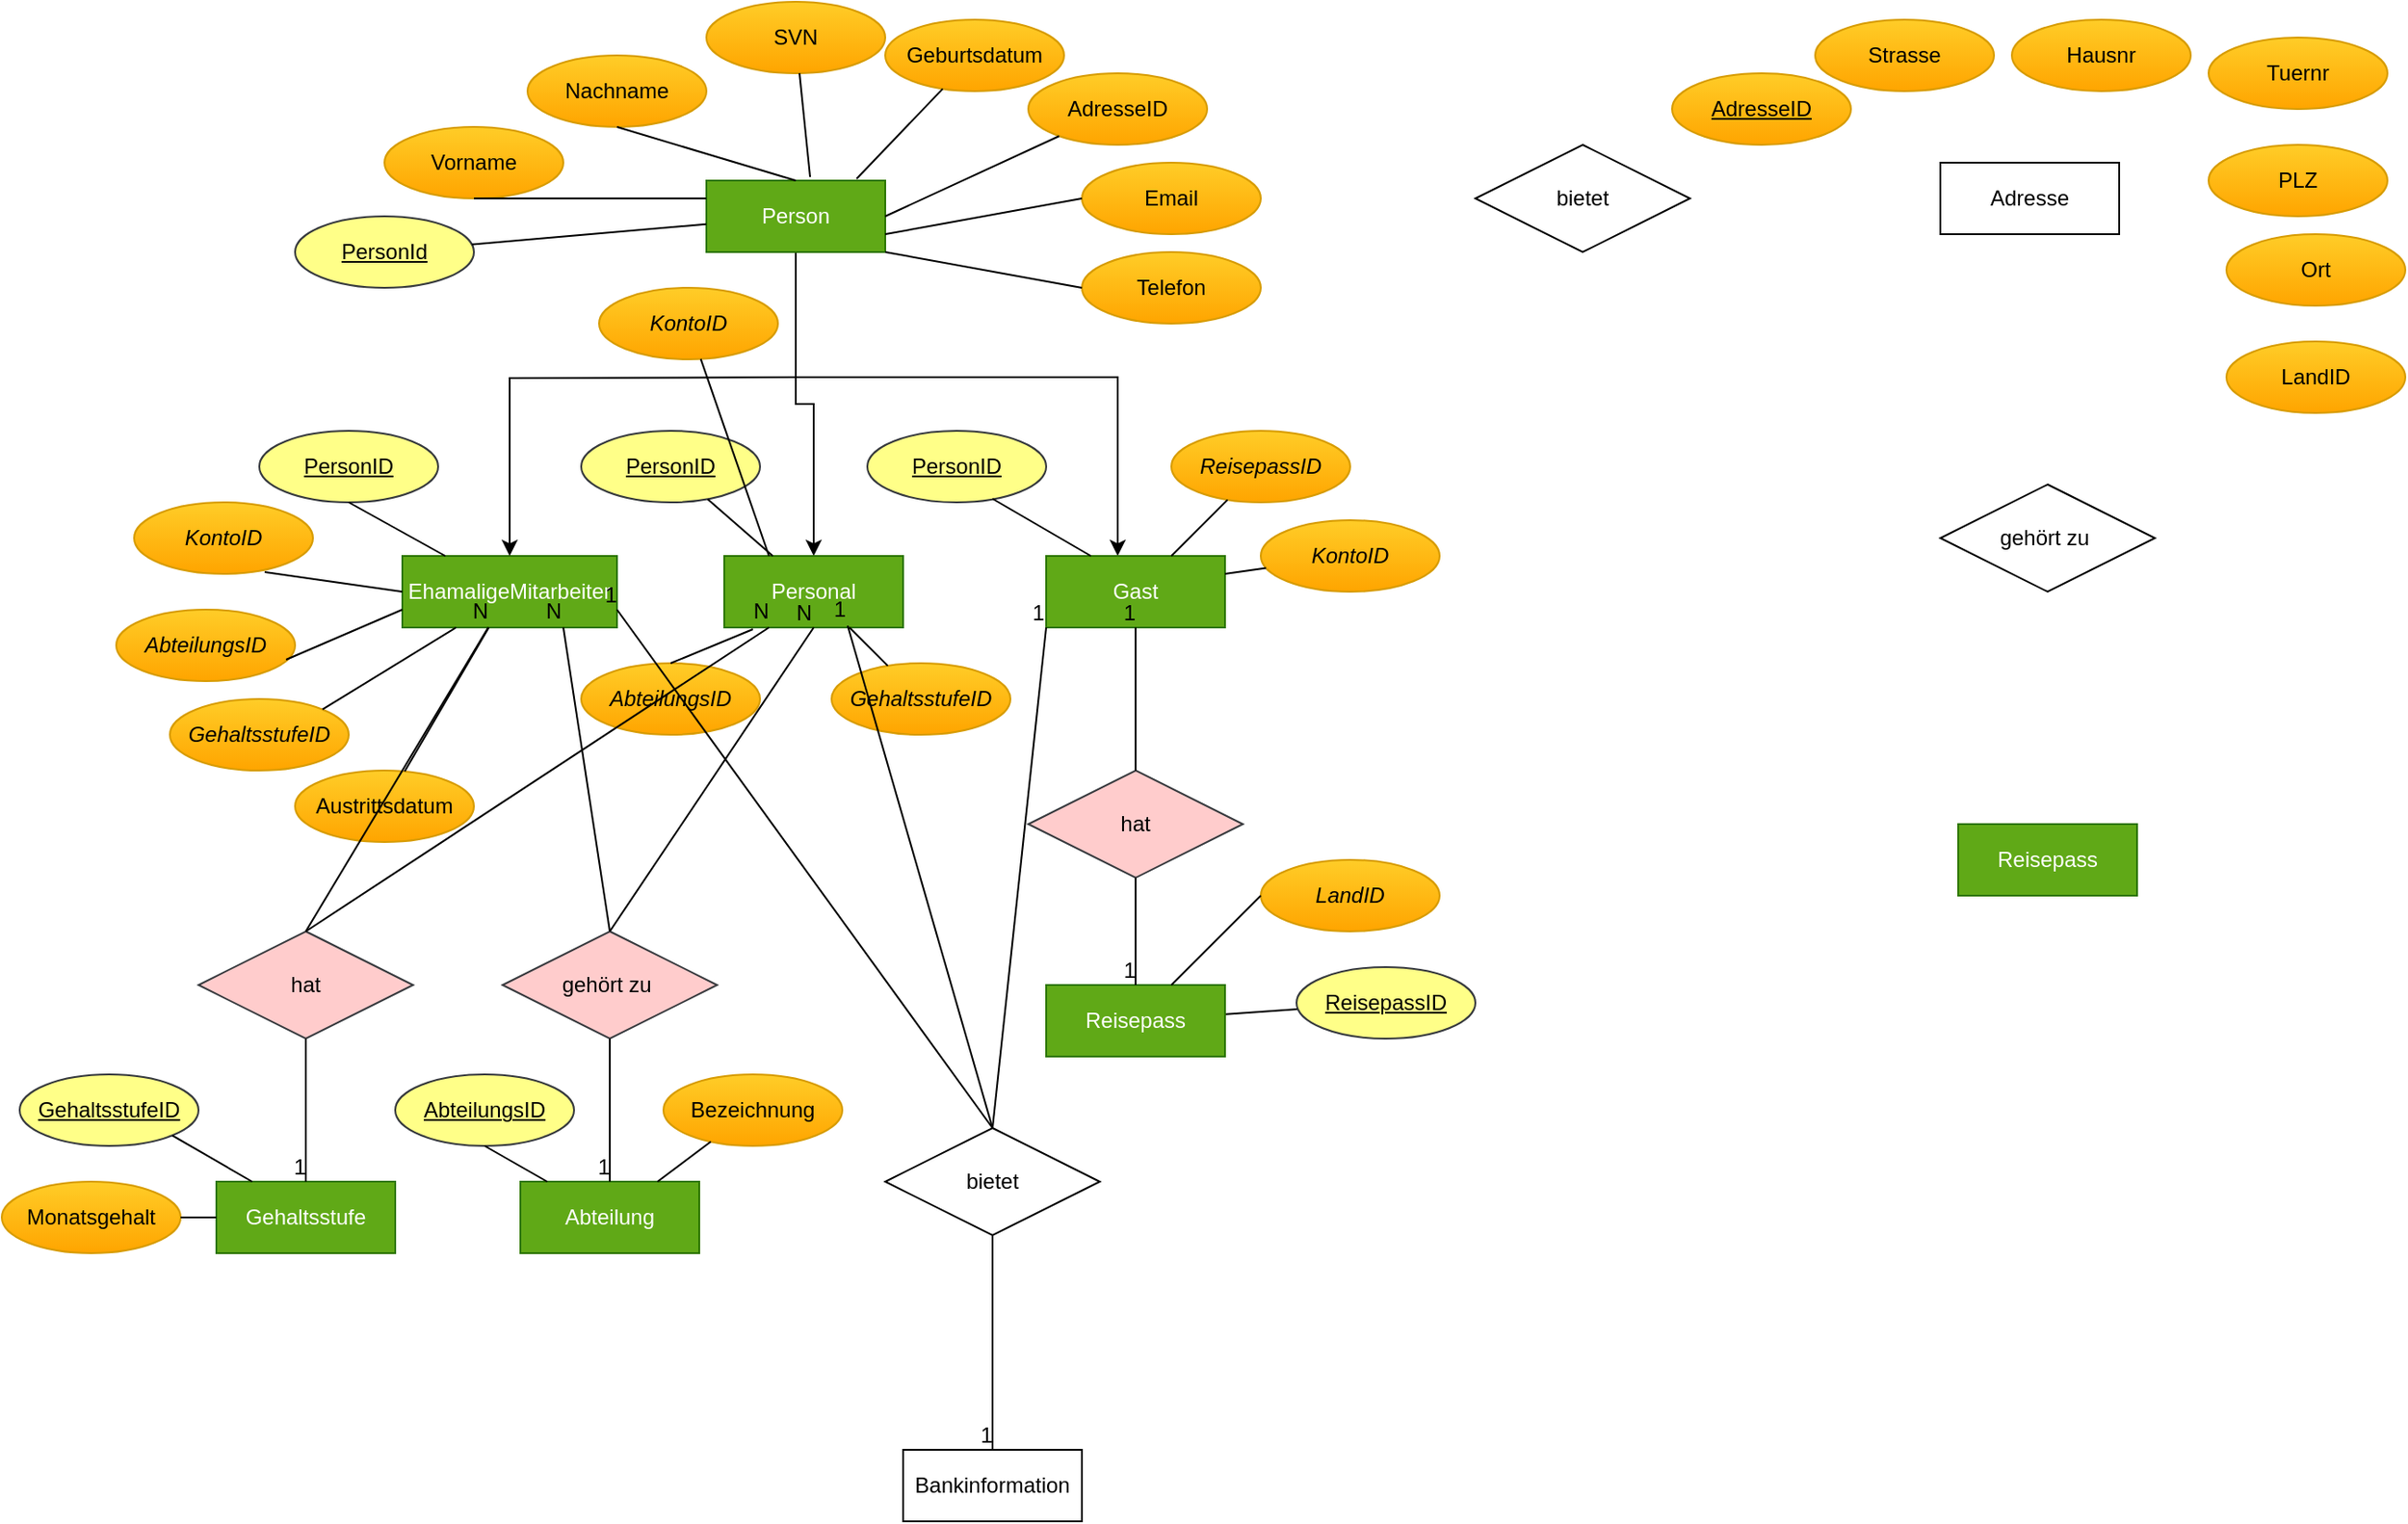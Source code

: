 <mxfile version="14.8.5" type="github">
  <diagram id="tc25s-KdlUhLTBiccRcp" name="Page-1">
    <mxGraphModel dx="5549" dy="450" grid="1" gridSize="10" guides="1" tooltips="1" connect="1" arrows="1" fold="1" page="1" pageScale="1" pageWidth="4681" pageHeight="3300" math="0" shadow="0">
      <root>
        <mxCell id="0" />
        <mxCell id="1" parent="0" />
        <mxCell id="gb-sB6ZDZNAu9KjxvyiK-37" value="" style="edgeStyle=orthogonalEdgeStyle;rounded=0;orthogonalLoop=1;jettySize=auto;html=1;strokeColor=#000000;" edge="1" parent="1" source="gb-sB6ZDZNAu9KjxvyiK-8" target="gb-sB6ZDZNAu9KjxvyiK-36">
          <mxGeometry relative="1" as="geometry" />
        </mxCell>
        <mxCell id="gb-sB6ZDZNAu9KjxvyiK-39" value="" style="edgeStyle=orthogonalEdgeStyle;rounded=0;orthogonalLoop=1;jettySize=auto;html=1;strokeColor=#000000;" edge="1" parent="1" source="gb-sB6ZDZNAu9KjxvyiK-8" target="gb-sB6ZDZNAu9KjxvyiK-38">
          <mxGeometry relative="1" as="geometry">
            <Array as="points">
              <mxPoint x="320" y="250" />
              <mxPoint x="500" y="250" />
            </Array>
          </mxGeometry>
        </mxCell>
        <mxCell id="gb-sB6ZDZNAu9KjxvyiK-8" value="Person" style="whiteSpace=wrap;html=1;align=center;fillColor=#60a917;strokeColor=#2D7600;fontColor=#ffffff;" vertex="1" parent="1">
          <mxGeometry x="270" y="140" width="100" height="40" as="geometry" />
        </mxCell>
        <mxCell id="gb-sB6ZDZNAu9KjxvyiK-10" value="PersonId" style="ellipse;whiteSpace=wrap;html=1;align=center;fontStyle=4;fillColor=#ffff88;strokeColor=#36393d;" vertex="1" parent="1">
          <mxGeometry x="40" y="160" width="100" height="40" as="geometry" />
        </mxCell>
        <mxCell id="gb-sB6ZDZNAu9KjxvyiK-11" value="Vorname" style="ellipse;whiteSpace=wrap;html=1;align=center;gradientColor=#ffa500;fillColor=#ffcd28;strokeColor=#d79b00;" vertex="1" parent="1">
          <mxGeometry x="90" y="110" width="100" height="40" as="geometry" />
        </mxCell>
        <mxCell id="gb-sB6ZDZNAu9KjxvyiK-13" value="" style="endArrow=none;html=1;rounded=0;strokeColor=#000000;" edge="1" parent="1" source="gb-sB6ZDZNAu9KjxvyiK-10" target="gb-sB6ZDZNAu9KjxvyiK-8">
          <mxGeometry relative="1" as="geometry">
            <mxPoint x="200" y="190" as="sourcePoint" />
            <mxPoint x="360" y="190" as="targetPoint" />
          </mxGeometry>
        </mxCell>
        <mxCell id="gb-sB6ZDZNAu9KjxvyiK-14" value="" style="endArrow=none;html=1;rounded=0;strokeColor=#000000;exitX=0.5;exitY=1;exitDx=0;exitDy=0;entryX=0;entryY=0.25;entryDx=0;entryDy=0;" edge="1" parent="1" source="gb-sB6ZDZNAu9KjxvyiK-11" target="gb-sB6ZDZNAu9KjxvyiK-8">
          <mxGeometry relative="1" as="geometry">
            <mxPoint x="248.673" y="176.385" as="sourcePoint" />
            <mxPoint x="325" y="220" as="targetPoint" />
            <Array as="points" />
          </mxGeometry>
        </mxCell>
        <mxCell id="gb-sB6ZDZNAu9KjxvyiK-15" value="Nachname" style="ellipse;whiteSpace=wrap;html=1;align=center;gradientColor=#ffa500;fillColor=#ffcd28;strokeColor=#d79b00;" vertex="1" parent="1">
          <mxGeometry x="170" y="70" width="100" height="40" as="geometry" />
        </mxCell>
        <mxCell id="gb-sB6ZDZNAu9KjxvyiK-16" value="AdresseID" style="ellipse;whiteSpace=wrap;html=1;align=center;gradientColor=#ffa500;fillColor=#ffcd28;strokeColor=#d79b00;" vertex="1" parent="1">
          <mxGeometry x="450" y="80" width="100" height="40" as="geometry" />
        </mxCell>
        <mxCell id="gb-sB6ZDZNAu9KjxvyiK-17" value="Geburtsdatum" style="ellipse;whiteSpace=wrap;html=1;align=center;gradientColor=#ffa500;fillColor=#ffcd28;strokeColor=#d79b00;" vertex="1" parent="1">
          <mxGeometry x="370" y="50" width="100" height="40" as="geometry" />
        </mxCell>
        <mxCell id="gb-sB6ZDZNAu9KjxvyiK-18" value="SVN" style="ellipse;whiteSpace=wrap;html=1;align=center;gradientColor=#ffa500;fillColor=#ffcd28;strokeColor=#d79b00;" vertex="1" parent="1">
          <mxGeometry x="270" y="40" width="100" height="40" as="geometry" />
        </mxCell>
        <mxCell id="gb-sB6ZDZNAu9KjxvyiK-19" value="Email" style="ellipse;whiteSpace=wrap;html=1;align=center;gradientColor=#ffa500;fillColor=#ffcd28;strokeColor=#d79b00;" vertex="1" parent="1">
          <mxGeometry x="480" y="130" width="100" height="40" as="geometry" />
        </mxCell>
        <mxCell id="gb-sB6ZDZNAu9KjxvyiK-20" value="Telefon" style="ellipse;whiteSpace=wrap;html=1;align=center;gradientColor=#ffa500;fillColor=#ffcd28;strokeColor=#d79b00;" vertex="1" parent="1">
          <mxGeometry x="480" y="180" width="100" height="40" as="geometry" />
        </mxCell>
        <mxCell id="gb-sB6ZDZNAu9KjxvyiK-22" value="" style="endArrow=none;html=1;rounded=0;strokeColor=#000000;exitX=0.5;exitY=1;exitDx=0;exitDy=0;entryX=0.5;entryY=0;entryDx=0;entryDy=0;" edge="1" parent="1" source="gb-sB6ZDZNAu9KjxvyiK-15" target="gb-sB6ZDZNAu9KjxvyiK-8">
          <mxGeometry relative="1" as="geometry">
            <mxPoint x="340" y="470" as="sourcePoint" />
            <mxPoint x="500" y="470" as="targetPoint" />
          </mxGeometry>
        </mxCell>
        <mxCell id="gb-sB6ZDZNAu9KjxvyiK-23" value="" style="endArrow=none;html=1;rounded=0;strokeColor=#000000;entryX=0.58;entryY=-0.05;entryDx=0;entryDy=0;entryPerimeter=0;" edge="1" parent="1" source="gb-sB6ZDZNAu9KjxvyiK-18" target="gb-sB6ZDZNAu9KjxvyiK-8">
          <mxGeometry relative="1" as="geometry">
            <mxPoint x="330" y="170" as="sourcePoint" />
            <mxPoint x="350" y="210" as="targetPoint" />
          </mxGeometry>
        </mxCell>
        <mxCell id="gb-sB6ZDZNAu9KjxvyiK-24" value="" style="endArrow=none;html=1;rounded=0;strokeColor=#000000;entryX=0;entryY=0.5;entryDx=0;entryDy=0;exitX=1;exitY=0.75;exitDx=0;exitDy=0;" edge="1" parent="1" source="gb-sB6ZDZNAu9KjxvyiK-8" target="gb-sB6ZDZNAu9KjxvyiK-19">
          <mxGeometry relative="1" as="geometry">
            <mxPoint x="399" y="240" as="sourcePoint" />
            <mxPoint x="429" y="290" as="targetPoint" />
          </mxGeometry>
        </mxCell>
        <mxCell id="gb-sB6ZDZNAu9KjxvyiK-25" value="" style="endArrow=none;html=1;rounded=0;strokeColor=#000000;entryX=1;entryY=0.5;entryDx=0;entryDy=0;" edge="1" parent="1" source="gb-sB6ZDZNAu9KjxvyiK-16" target="gb-sB6ZDZNAu9KjxvyiK-8">
          <mxGeometry relative="1" as="geometry">
            <mxPoint x="350" y="190" as="sourcePoint" />
            <mxPoint x="380" y="240" as="targetPoint" />
          </mxGeometry>
        </mxCell>
        <mxCell id="gb-sB6ZDZNAu9KjxvyiK-26" value="" style="endArrow=none;html=1;rounded=0;strokeColor=#000000;entryX=0.84;entryY=-0.025;entryDx=0;entryDy=0;entryPerimeter=0;" edge="1" parent="1" source="gb-sB6ZDZNAu9KjxvyiK-17" target="gb-sB6ZDZNAu9KjxvyiK-8">
          <mxGeometry relative="1" as="geometry">
            <mxPoint x="360" y="200" as="sourcePoint" />
            <mxPoint x="390" y="250" as="targetPoint" />
          </mxGeometry>
        </mxCell>
        <mxCell id="gb-sB6ZDZNAu9KjxvyiK-27" value="" style="endArrow=none;html=1;rounded=0;strokeColor=#000000;exitX=1;exitY=1;exitDx=0;exitDy=0;entryX=0;entryY=0.5;entryDx=0;entryDy=0;" edge="1" parent="1" source="gb-sB6ZDZNAu9KjxvyiK-8" target="gb-sB6ZDZNAu9KjxvyiK-20">
          <mxGeometry relative="1" as="geometry">
            <mxPoint x="370" y="210" as="sourcePoint" />
            <mxPoint x="400" y="260" as="targetPoint" />
          </mxGeometry>
        </mxCell>
        <mxCell id="gb-sB6ZDZNAu9KjxvyiK-33" value="EhamaligeMitarbeiter" style="whiteSpace=wrap;html=1;align=center;fillColor=#60a917;strokeColor=#2D7600;fontColor=#ffffff;" vertex="1" parent="1">
          <mxGeometry x="100" y="350" width="120" height="40" as="geometry" />
        </mxCell>
        <mxCell id="gb-sB6ZDZNAu9KjxvyiK-36" value="Personal" style="whiteSpace=wrap;html=1;align=center;fillColor=#60a917;strokeColor=#2D7600;fontColor=#ffffff;" vertex="1" parent="1">
          <mxGeometry x="280" y="350" width="100" height="40" as="geometry" />
        </mxCell>
        <mxCell id="gb-sB6ZDZNAu9KjxvyiK-38" value="Gast" style="whiteSpace=wrap;html=1;align=center;fillColor=#60a917;strokeColor=#2D7600;fontColor=#ffffff;" vertex="1" parent="1">
          <mxGeometry x="460" y="350" width="100" height="40" as="geometry" />
        </mxCell>
        <mxCell id="gb-sB6ZDZNAu9KjxvyiK-40" value="" style="edgeStyle=orthogonalEdgeStyle;rounded=0;orthogonalLoop=1;jettySize=auto;html=1;strokeColor=#000000;entryX=0.5;entryY=0;entryDx=0;entryDy=0;" edge="1" parent="1" target="gb-sB6ZDZNAu9KjxvyiK-33">
          <mxGeometry relative="1" as="geometry">
            <mxPoint x="320" y="250" as="sourcePoint" />
            <mxPoint x="330" y="360" as="targetPoint" />
          </mxGeometry>
        </mxCell>
        <mxCell id="gb-sB6ZDZNAu9KjxvyiK-43" value="PersonID" style="ellipse;whiteSpace=wrap;html=1;align=center;fontStyle=4;fillColor=#ffff88;strokeColor=#36393d;" vertex="1" parent="1">
          <mxGeometry x="20" y="280" width="100" height="40" as="geometry" />
        </mxCell>
        <mxCell id="gb-sB6ZDZNAu9KjxvyiK-44" value="PersonID" style="ellipse;whiteSpace=wrap;html=1;align=center;fontStyle=4;fillColor=#ffff88;strokeColor=#36393d;" vertex="1" parent="1">
          <mxGeometry x="200" y="280" width="100" height="40" as="geometry" />
        </mxCell>
        <mxCell id="gb-sB6ZDZNAu9KjxvyiK-45" value="PersonID" style="ellipse;whiteSpace=wrap;html=1;align=center;fontStyle=4;fillColor=#ffff88;strokeColor=#36393d;" vertex="1" parent="1">
          <mxGeometry x="360" y="280" width="100" height="40" as="geometry" />
        </mxCell>
        <mxCell id="gb-sB6ZDZNAu9KjxvyiK-46" value="&lt;i&gt;KontoID&lt;/i&gt;" style="ellipse;whiteSpace=wrap;html=1;align=center;gradientColor=#ffa500;fillColor=#ffcd28;strokeColor=#d79b00;" vertex="1" parent="1">
          <mxGeometry x="-50" y="320" width="100" height="40" as="geometry" />
        </mxCell>
        <mxCell id="gb-sB6ZDZNAu9KjxvyiK-47" value="&lt;i&gt;AbteilungsID&lt;/i&gt;" style="ellipse;whiteSpace=wrap;html=1;align=center;gradientColor=#ffa500;fillColor=#ffcd28;strokeColor=#d79b00;" vertex="1" parent="1">
          <mxGeometry x="-60" y="380" width="100" height="40" as="geometry" />
        </mxCell>
        <mxCell id="gb-sB6ZDZNAu9KjxvyiK-48" value="&lt;i&gt;GehaltsstufeID&lt;/i&gt;" style="ellipse;whiteSpace=wrap;html=1;align=center;gradientColor=#ffa500;fillColor=#ffcd28;strokeColor=#d79b00;" vertex="1" parent="1">
          <mxGeometry x="-30" y="430" width="100" height="40" as="geometry" />
        </mxCell>
        <mxCell id="gb-sB6ZDZNAu9KjxvyiK-49" value="Austrittsdatum" style="ellipse;whiteSpace=wrap;html=1;align=center;gradientColor=#ffa500;fillColor=#ffcd28;strokeColor=#d79b00;" vertex="1" parent="1">
          <mxGeometry x="40" y="470" width="100" height="40" as="geometry" />
        </mxCell>
        <mxCell id="gb-sB6ZDZNAu9KjxvyiK-50" value="&lt;i&gt;KontoID&lt;/i&gt;" style="ellipse;whiteSpace=wrap;html=1;align=center;gradientColor=#ffa500;fillColor=#ffcd28;strokeColor=#d79b00;" vertex="1" parent="1">
          <mxGeometry x="210" y="200" width="100" height="40" as="geometry" />
        </mxCell>
        <mxCell id="gb-sB6ZDZNAu9KjxvyiK-51" value="&lt;i&gt;AbteilungsID&lt;/i&gt;" style="ellipse;whiteSpace=wrap;html=1;align=center;gradientColor=#ffa500;fillColor=#ffcd28;strokeColor=#d79b00;" vertex="1" parent="1">
          <mxGeometry x="200" y="410" width="100" height="40" as="geometry" />
        </mxCell>
        <mxCell id="gb-sB6ZDZNAu9KjxvyiK-52" value="&lt;i&gt;GehaltsstufeID&lt;/i&gt;" style="ellipse;whiteSpace=wrap;html=1;align=center;gradientColor=#ffa500;fillColor=#ffcd28;strokeColor=#d79b00;" vertex="1" parent="1">
          <mxGeometry x="340" y="410" width="100" height="40" as="geometry" />
        </mxCell>
        <mxCell id="gb-sB6ZDZNAu9KjxvyiK-53" style="edgeStyle=orthogonalEdgeStyle;rounded=0;orthogonalLoop=1;jettySize=auto;html=1;exitX=0.5;exitY=1;exitDx=0;exitDy=0;strokeColor=#000000;" edge="1" parent="1" source="gb-sB6ZDZNAu9KjxvyiK-8" target="gb-sB6ZDZNAu9KjxvyiK-8">
          <mxGeometry relative="1" as="geometry" />
        </mxCell>
        <mxCell id="gb-sB6ZDZNAu9KjxvyiK-54" value="" style="endArrow=none;html=1;rounded=0;strokeColor=#000000;entryX=0.25;entryY=1;entryDx=0;entryDy=0;exitX=1;exitY=0;exitDx=0;exitDy=0;" edge="1" parent="1" source="gb-sB6ZDZNAu9KjxvyiK-48" target="gb-sB6ZDZNAu9KjxvyiK-33">
          <mxGeometry relative="1" as="geometry">
            <mxPoint x="60" y="442" as="sourcePoint" />
            <mxPoint x="181.05" y="429.998" as="targetPoint" />
          </mxGeometry>
        </mxCell>
        <mxCell id="gb-sB6ZDZNAu9KjxvyiK-55" value="" style="endArrow=none;html=1;rounded=0;strokeColor=#000000;exitX=0.95;exitY=0.7;exitDx=0;exitDy=0;exitPerimeter=0;entryX=0;entryY=0.75;entryDx=0;entryDy=0;" edge="1" parent="1" source="gb-sB6ZDZNAu9KjxvyiK-47" target="gb-sB6ZDZNAu9KjxvyiK-33">
          <mxGeometry relative="1" as="geometry">
            <mxPoint x="39.999" y="391.571" as="sourcePoint" />
            <mxPoint x="171.05" y="379.998" as="targetPoint" />
          </mxGeometry>
        </mxCell>
        <mxCell id="gb-sB6ZDZNAu9KjxvyiK-56" value="" style="endArrow=none;html=1;rounded=0;strokeColor=#000000;exitX=0.73;exitY=0.975;exitDx=0;exitDy=0;exitPerimeter=0;entryX=0;entryY=0.5;entryDx=0;entryDy=0;" edge="1" parent="1" source="gb-sB6ZDZNAu9KjxvyiK-46" target="gb-sB6ZDZNAu9KjxvyiK-33">
          <mxGeometry relative="1" as="geometry">
            <mxPoint x="168.949" y="205.921" as="sourcePoint" />
            <mxPoint x="300" y="194.348" as="targetPoint" />
          </mxGeometry>
        </mxCell>
        <mxCell id="gb-sB6ZDZNAu9KjxvyiK-57" value="" style="endArrow=none;html=1;rounded=0;strokeColor=#000000;exitX=0.5;exitY=1;exitDx=0;exitDy=0;" edge="1" parent="1" source="gb-sB6ZDZNAu9KjxvyiK-43" target="gb-sB6ZDZNAu9KjxvyiK-33">
          <mxGeometry relative="1" as="geometry">
            <mxPoint x="178.949" y="215.921" as="sourcePoint" />
            <mxPoint x="310" y="204.348" as="targetPoint" />
          </mxGeometry>
        </mxCell>
        <mxCell id="gb-sB6ZDZNAu9KjxvyiK-58" value="" style="endArrow=none;html=1;rounded=0;strokeColor=#000000;" edge="1" parent="1" source="gb-sB6ZDZNAu9KjxvyiK-49" target="gb-sB6ZDZNAu9KjxvyiK-33">
          <mxGeometry relative="1" as="geometry">
            <mxPoint x="188.949" y="225.921" as="sourcePoint" />
            <mxPoint x="320" y="214.348" as="targetPoint" />
          </mxGeometry>
        </mxCell>
        <mxCell id="gb-sB6ZDZNAu9KjxvyiK-59" value="" style="endArrow=none;html=1;rounded=0;strokeColor=#000000;" edge="1" parent="1" source="gb-sB6ZDZNAu9KjxvyiK-44" target="gb-sB6ZDZNAu9KjxvyiK-36">
          <mxGeometry relative="1" as="geometry">
            <mxPoint x="240" y="330" as="sourcePoint" />
            <mxPoint x="330" y="224.348" as="targetPoint" />
          </mxGeometry>
        </mxCell>
        <mxCell id="gb-sB6ZDZNAu9KjxvyiK-60" value="" style="endArrow=none;html=1;rounded=0;strokeColor=#000000;entryX=0.25;entryY=0;entryDx=0;entryDy=0;" edge="1" parent="1" source="gb-sB6ZDZNAu9KjxvyiK-50" target="gb-sB6ZDZNAu9KjxvyiK-36">
          <mxGeometry relative="1" as="geometry">
            <mxPoint x="208.949" y="245.921" as="sourcePoint" />
            <mxPoint x="340" y="234.348" as="targetPoint" />
          </mxGeometry>
        </mxCell>
        <mxCell id="gb-sB6ZDZNAu9KjxvyiK-61" value="" style="endArrow=none;html=1;rounded=0;strokeColor=#000000;exitX=0.5;exitY=0;exitDx=0;exitDy=0;entryX=0.16;entryY=1.025;entryDx=0;entryDy=0;entryPerimeter=0;" edge="1" parent="1" source="gb-sB6ZDZNAu9KjxvyiK-51" target="gb-sB6ZDZNAu9KjxvyiK-36">
          <mxGeometry relative="1" as="geometry">
            <mxPoint x="218.949" y="255.921" as="sourcePoint" />
            <mxPoint x="350" y="244.348" as="targetPoint" />
          </mxGeometry>
        </mxCell>
        <mxCell id="gb-sB6ZDZNAu9KjxvyiK-62" value="" style="endArrow=none;html=1;rounded=0;strokeColor=#000000;" edge="1" parent="1" source="gb-sB6ZDZNAu9KjxvyiK-52" target="gb-sB6ZDZNAu9KjxvyiK-36">
          <mxGeometry relative="1" as="geometry">
            <mxPoint x="228.949" y="265.921" as="sourcePoint" />
            <mxPoint x="360" y="254.348" as="targetPoint" />
          </mxGeometry>
        </mxCell>
        <mxCell id="gb-sB6ZDZNAu9KjxvyiK-63" value="" style="endArrow=none;html=1;rounded=0;strokeColor=#000000;entryX=0.25;entryY=0;entryDx=0;entryDy=0;exitX=0.7;exitY=0.95;exitDx=0;exitDy=0;exitPerimeter=0;" edge="1" parent="1" source="gb-sB6ZDZNAu9KjxvyiK-45" target="gb-sB6ZDZNAu9KjxvyiK-38">
          <mxGeometry relative="1" as="geometry">
            <mxPoint x="238.949" y="275.921" as="sourcePoint" />
            <mxPoint x="370" y="264.348" as="targetPoint" />
          </mxGeometry>
        </mxCell>
        <mxCell id="gb-sB6ZDZNAu9KjxvyiK-64" value="&lt;i&gt;ReisepassID&lt;/i&gt;" style="ellipse;whiteSpace=wrap;html=1;align=center;gradientColor=#ffa500;fillColor=#ffcd28;strokeColor=#d79b00;" vertex="1" parent="1">
          <mxGeometry x="530" y="280" width="100" height="40" as="geometry" />
        </mxCell>
        <mxCell id="gb-sB6ZDZNAu9KjxvyiK-65" value="&lt;i&gt;KontoID&lt;/i&gt;" style="ellipse;whiteSpace=wrap;html=1;align=center;gradientColor=#ffa500;fillColor=#ffcd28;strokeColor=#d79b00;" vertex="1" parent="1">
          <mxGeometry x="580" y="330" width="100" height="40" as="geometry" />
        </mxCell>
        <mxCell id="gb-sB6ZDZNAu9KjxvyiK-66" value="" style="endArrow=none;html=1;rounded=0;strokeColor=#000000;" edge="1" parent="1" source="gb-sB6ZDZNAu9KjxvyiK-71" target="gb-sB6ZDZNAu9KjxvyiK-83">
          <mxGeometry relative="1" as="geometry">
            <mxPoint x="560" y="620" as="sourcePoint" />
            <mxPoint x="586" y="551" as="targetPoint" />
          </mxGeometry>
        </mxCell>
        <mxCell id="gb-sB6ZDZNAu9KjxvyiK-67" value="" style="endArrow=none;html=1;rounded=0;exitX=1;exitY=0.25;exitDx=0;exitDy=0;gradientColor=#ffa500;fillColor=#ffcd28;" edge="1" parent="1" source="gb-sB6ZDZNAu9KjxvyiK-38" target="gb-sB6ZDZNAu9KjxvyiK-65">
          <mxGeometry relative="1" as="geometry">
            <mxPoint x="570" y="420" as="sourcePoint" />
            <mxPoint x="596" y="351" as="targetPoint" />
          </mxGeometry>
        </mxCell>
        <mxCell id="gb-sB6ZDZNAu9KjxvyiK-68" value="" style="endArrow=none;html=1;rounded=0;gradientColor=#ffa500;fillColor=#ffcd28;" edge="1" parent="1" source="gb-sB6ZDZNAu9KjxvyiK-38" target="gb-sB6ZDZNAu9KjxvyiK-64">
          <mxGeometry relative="1" as="geometry">
            <mxPoint x="300" y="490" as="sourcePoint" />
            <mxPoint x="326" y="421" as="targetPoint" />
          </mxGeometry>
        </mxCell>
        <mxCell id="gb-sB6ZDZNAu9KjxvyiK-70" value="hat" style="shape=rhombus;perimeter=rhombusPerimeter;whiteSpace=wrap;html=1;align=center;fillColor=#ffcccc;strokeColor=#36393d;" vertex="1" parent="1">
          <mxGeometry x="450" y="470" width="120" height="60" as="geometry" />
        </mxCell>
        <mxCell id="gb-sB6ZDZNAu9KjxvyiK-71" value="Reisepass" style="whiteSpace=wrap;html=1;align=center;fillColor=#60a917;strokeColor=#2D7600;fontColor=#ffffff;" vertex="1" parent="1">
          <mxGeometry x="460" y="590" width="100" height="40" as="geometry" />
        </mxCell>
        <mxCell id="gb-sB6ZDZNAu9KjxvyiK-78" value="" style="endArrow=none;html=1;rounded=0;strokeColor=#000000;entryX=0.5;entryY=1;entryDx=0;entryDy=0;exitX=0.5;exitY=0;exitDx=0;exitDy=0;" edge="1" parent="1" source="gb-sB6ZDZNAu9KjxvyiK-70" target="gb-sB6ZDZNAu9KjxvyiK-38">
          <mxGeometry relative="1" as="geometry">
            <mxPoint x="520" y="470" as="sourcePoint" />
            <mxPoint x="680" y="470" as="targetPoint" />
          </mxGeometry>
        </mxCell>
        <mxCell id="gb-sB6ZDZNAu9KjxvyiK-79" value="1" style="resizable=0;html=1;align=right;verticalAlign=bottom;" connectable="0" vertex="1" parent="gb-sB6ZDZNAu9KjxvyiK-78">
          <mxGeometry x="1" relative="1" as="geometry" />
        </mxCell>
        <mxCell id="gb-sB6ZDZNAu9KjxvyiK-80" value="" style="endArrow=none;html=1;rounded=0;strokeColor=#000000;entryX=0.5;entryY=0;entryDx=0;entryDy=0;exitX=0.5;exitY=1;exitDx=0;exitDy=0;" edge="1" parent="1" source="gb-sB6ZDZNAu9KjxvyiK-70" target="gb-sB6ZDZNAu9KjxvyiK-71">
          <mxGeometry relative="1" as="geometry">
            <mxPoint x="520" y="480" as="sourcePoint" />
            <mxPoint x="520" y="400" as="targetPoint" />
          </mxGeometry>
        </mxCell>
        <mxCell id="gb-sB6ZDZNAu9KjxvyiK-81" value="1" style="resizable=0;html=1;align=right;verticalAlign=bottom;" connectable="0" vertex="1" parent="gb-sB6ZDZNAu9KjxvyiK-80">
          <mxGeometry x="1" relative="1" as="geometry" />
        </mxCell>
        <mxCell id="gb-sB6ZDZNAu9KjxvyiK-82" value="&lt;i&gt;LandID&lt;/i&gt;" style="ellipse;whiteSpace=wrap;html=1;align=center;gradientColor=#ffa500;fillColor=#ffcd28;strokeColor=#d79b00;" vertex="1" parent="1">
          <mxGeometry x="580" y="520" width="100" height="40" as="geometry" />
        </mxCell>
        <mxCell id="gb-sB6ZDZNAu9KjxvyiK-83" value="ReisepassID" style="ellipse;whiteSpace=wrap;html=1;align=center;fontStyle=4;fillColor=#ffff88;strokeColor=#36393d;" vertex="1" parent="1">
          <mxGeometry x="600" y="580" width="100" height="40" as="geometry" />
        </mxCell>
        <mxCell id="gb-sB6ZDZNAu9KjxvyiK-84" value="" style="endArrow=none;html=1;rounded=0;strokeColor=#000000;entryX=0;entryY=0.5;entryDx=0;entryDy=0;" edge="1" parent="1" source="gb-sB6ZDZNAu9KjxvyiK-71" target="gb-sB6ZDZNAu9KjxvyiK-82">
          <mxGeometry relative="1" as="geometry">
            <mxPoint x="800" y="450" as="sourcePoint" />
            <mxPoint x="826" y="381" as="targetPoint" />
          </mxGeometry>
        </mxCell>
        <mxCell id="gb-sB6ZDZNAu9KjxvyiK-85" value="hat" style="shape=rhombus;perimeter=rhombusPerimeter;whiteSpace=wrap;html=1;align=center;fillColor=#ffcccc;strokeColor=#36393d;" vertex="1" parent="1">
          <mxGeometry x="-14" y="560" width="120" height="60" as="geometry" />
        </mxCell>
        <mxCell id="gb-sB6ZDZNAu9KjxvyiK-86" value="gehört zu&amp;nbsp;" style="shape=rhombus;perimeter=rhombusPerimeter;whiteSpace=wrap;html=1;align=center;fillColor=#ffcccc;strokeColor=#36393d;" vertex="1" parent="1">
          <mxGeometry x="156" y="560" width="120" height="60" as="geometry" />
        </mxCell>
        <mxCell id="gb-sB6ZDZNAu9KjxvyiK-95" value="Gehaltsstufe" style="whiteSpace=wrap;html=1;align=center;fillColor=#60a917;strokeColor=#2D7600;fontColor=#ffffff;" vertex="1" parent="1">
          <mxGeometry x="-4" y="700" width="100" height="40" as="geometry" />
        </mxCell>
        <mxCell id="gb-sB6ZDZNAu9KjxvyiK-96" value="" style="endArrow=none;html=1;rounded=0;strokeColor=#000000;" edge="1" parent="1" target="gb-sB6ZDZNAu9KjxvyiK-95">
          <mxGeometry relative="1" as="geometry">
            <mxPoint x="46" y="620" as="sourcePoint" />
            <mxPoint x="46" y="690" as="targetPoint" />
          </mxGeometry>
        </mxCell>
        <mxCell id="gb-sB6ZDZNAu9KjxvyiK-97" value="1" style="resizable=0;html=1;align=right;verticalAlign=bottom;" connectable="0" vertex="1" parent="gb-sB6ZDZNAu9KjxvyiK-96">
          <mxGeometry x="1" relative="1" as="geometry" />
        </mxCell>
        <mxCell id="gb-sB6ZDZNAu9KjxvyiK-98" value="Abteilung" style="whiteSpace=wrap;html=1;align=center;fillColor=#60a917;strokeColor=#2D7600;fontColor=#ffffff;" vertex="1" parent="1">
          <mxGeometry x="166" y="700" width="100" height="40" as="geometry" />
        </mxCell>
        <mxCell id="gb-sB6ZDZNAu9KjxvyiK-99" value="" style="endArrow=none;html=1;rounded=0;strokeColor=#000000;" edge="1" parent="1" target="gb-sB6ZDZNAu9KjxvyiK-98">
          <mxGeometry relative="1" as="geometry">
            <mxPoint x="216" y="620" as="sourcePoint" />
            <mxPoint x="216" y="690" as="targetPoint" />
          </mxGeometry>
        </mxCell>
        <mxCell id="gb-sB6ZDZNAu9KjxvyiK-100" value="1" style="resizable=0;html=1;align=right;verticalAlign=bottom;" connectable="0" vertex="1" parent="gb-sB6ZDZNAu9KjxvyiK-99">
          <mxGeometry x="1" relative="1" as="geometry" />
        </mxCell>
        <mxCell id="gb-sB6ZDZNAu9KjxvyiK-101" value="GehaltsstufeID" style="ellipse;whiteSpace=wrap;html=1;align=center;fontStyle=4;fillColor=#ffff88;strokeColor=#36393d;" vertex="1" parent="1">
          <mxGeometry x="-114" y="640" width="100" height="40" as="geometry" />
        </mxCell>
        <mxCell id="gb-sB6ZDZNAu9KjxvyiK-102" value="AbteilungsID" style="ellipse;whiteSpace=wrap;html=1;align=center;fontStyle=4;fillColor=#ffff88;strokeColor=#36393d;" vertex="1" parent="1">
          <mxGeometry x="96" y="640" width="100" height="40" as="geometry" />
        </mxCell>
        <mxCell id="gb-sB6ZDZNAu9KjxvyiK-103" value="Monatsgehalt" style="ellipse;whiteSpace=wrap;html=1;align=center;gradientColor=#ffa500;fillColor=#ffcd28;strokeColor=#d79b00;" vertex="1" parent="1">
          <mxGeometry x="-124" y="700" width="100" height="40" as="geometry" />
        </mxCell>
        <mxCell id="gb-sB6ZDZNAu9KjxvyiK-104" value="Bezeichnung" style="ellipse;whiteSpace=wrap;html=1;align=center;gradientColor=#ffa500;fillColor=#ffcd28;strokeColor=#d79b00;" vertex="1" parent="1">
          <mxGeometry x="246" y="640" width="100" height="40" as="geometry" />
        </mxCell>
        <mxCell id="gb-sB6ZDZNAu9KjxvyiK-105" value="" style="endArrow=none;html=1;rounded=0;strokeColor=#000000;exitX=1;exitY=1;exitDx=0;exitDy=0;" edge="1" parent="1" source="gb-sB6ZDZNAu9KjxvyiK-101">
          <mxGeometry relative="1" as="geometry">
            <mxPoint x="466" y="600" as="sourcePoint" />
            <mxPoint x="16" y="700" as="targetPoint" />
          </mxGeometry>
        </mxCell>
        <mxCell id="gb-sB6ZDZNAu9KjxvyiK-106" value="" style="endArrow=none;html=1;rounded=0;strokeColor=#000000;entryX=0;entryY=0.5;entryDx=0;entryDy=0;" edge="1" parent="1" source="gb-sB6ZDZNAu9KjxvyiK-103" target="gb-sB6ZDZNAu9KjxvyiK-95">
          <mxGeometry relative="1" as="geometry">
            <mxPoint x="476" y="610" as="sourcePoint" />
            <mxPoint x="526" y="560" as="targetPoint" />
          </mxGeometry>
        </mxCell>
        <mxCell id="gb-sB6ZDZNAu9KjxvyiK-107" value="" style="endArrow=none;html=1;rounded=0;strokeColor=#000000;" edge="1" parent="1" source="gb-sB6ZDZNAu9KjxvyiK-98" target="gb-sB6ZDZNAu9KjxvyiK-104">
          <mxGeometry relative="1" as="geometry">
            <mxPoint x="486" y="620" as="sourcePoint" />
            <mxPoint x="536" y="570" as="targetPoint" />
          </mxGeometry>
        </mxCell>
        <mxCell id="gb-sB6ZDZNAu9KjxvyiK-108" value="" style="endArrow=none;html=1;rounded=0;strokeColor=#000000;entryX=0.5;entryY=1;entryDx=0;entryDy=0;" edge="1" parent="1" source="gb-sB6ZDZNAu9KjxvyiK-98" target="gb-sB6ZDZNAu9KjxvyiK-102">
          <mxGeometry relative="1" as="geometry">
            <mxPoint x="496" y="630" as="sourcePoint" />
            <mxPoint x="546" y="580" as="targetPoint" />
          </mxGeometry>
        </mxCell>
        <mxCell id="gb-sB6ZDZNAu9KjxvyiK-109" value="bietet" style="shape=rhombus;perimeter=rhombusPerimeter;whiteSpace=wrap;html=1;align=center;" vertex="1" parent="1">
          <mxGeometry x="370" y="670" width="120" height="60" as="geometry" />
        </mxCell>
        <mxCell id="gb-sB6ZDZNAu9KjxvyiK-110" value="" style="endArrow=none;html=1;rounded=0;strokeColor=#000000;entryX=1;entryY=0.75;entryDx=0;entryDy=0;exitX=0.5;exitY=0;exitDx=0;exitDy=0;" edge="1" parent="1" source="gb-sB6ZDZNAu9KjxvyiK-109" target="gb-sB6ZDZNAu9KjxvyiK-33">
          <mxGeometry relative="1" as="geometry">
            <mxPoint x="520" y="480" as="sourcePoint" />
            <mxPoint x="520" y="400" as="targetPoint" />
          </mxGeometry>
        </mxCell>
        <mxCell id="gb-sB6ZDZNAu9KjxvyiK-111" value="1" style="resizable=0;html=1;align=right;verticalAlign=bottom;" connectable="0" vertex="1" parent="gb-sB6ZDZNAu9KjxvyiK-110">
          <mxGeometry x="1" relative="1" as="geometry" />
        </mxCell>
        <mxCell id="gb-sB6ZDZNAu9KjxvyiK-112" value="" style="endArrow=none;html=1;rounded=0;strokeColor=#000000;exitX=0.5;exitY=0;exitDx=0;exitDy=0;entryX=0.69;entryY=0.975;entryDx=0;entryDy=0;entryPerimeter=0;" edge="1" parent="1" source="gb-sB6ZDZNAu9KjxvyiK-109" target="gb-sB6ZDZNAu9KjxvyiK-36">
          <mxGeometry relative="1" as="geometry">
            <mxPoint x="530" y="490" as="sourcePoint" />
            <mxPoint x="530" y="410" as="targetPoint" />
          </mxGeometry>
        </mxCell>
        <mxCell id="gb-sB6ZDZNAu9KjxvyiK-113" value="1" style="resizable=0;html=1;align=right;verticalAlign=bottom;" connectable="0" vertex="1" parent="gb-sB6ZDZNAu9KjxvyiK-112">
          <mxGeometry x="1" relative="1" as="geometry" />
        </mxCell>
        <mxCell id="gb-sB6ZDZNAu9KjxvyiK-114" value="" style="endArrow=none;html=1;rounded=0;strokeColor=#000000;entryX=0;entryY=1;entryDx=0;entryDy=0;exitX=0.5;exitY=0;exitDx=0;exitDy=0;" edge="1" parent="1" source="gb-sB6ZDZNAu9KjxvyiK-109" target="gb-sB6ZDZNAu9KjxvyiK-38">
          <mxGeometry relative="1" as="geometry">
            <mxPoint x="540" y="500" as="sourcePoint" />
            <mxPoint x="540" y="420" as="targetPoint" />
          </mxGeometry>
        </mxCell>
        <mxCell id="gb-sB6ZDZNAu9KjxvyiK-115" value="1" style="resizable=0;html=1;align=right;verticalAlign=bottom;" connectable="0" vertex="1" parent="gb-sB6ZDZNAu9KjxvyiK-114">
          <mxGeometry x="1" relative="1" as="geometry" />
        </mxCell>
        <mxCell id="gb-sB6ZDZNAu9KjxvyiK-116" value="Bankinformation" style="whiteSpace=wrap;html=1;align=center;" vertex="1" parent="1">
          <mxGeometry x="380" y="850" width="100" height="40" as="geometry" />
        </mxCell>
        <mxCell id="gb-sB6ZDZNAu9KjxvyiK-117" value="" style="endArrow=none;html=1;rounded=0;strokeColor=#000000;exitX=0.5;exitY=1;exitDx=0;exitDy=0;" edge="1" parent="1" source="gb-sB6ZDZNAu9KjxvyiK-109" target="gb-sB6ZDZNAu9KjxvyiK-116">
          <mxGeometry relative="1" as="geometry">
            <mxPoint x="520" y="540" as="sourcePoint" />
            <mxPoint x="520" y="600" as="targetPoint" />
          </mxGeometry>
        </mxCell>
        <mxCell id="gb-sB6ZDZNAu9KjxvyiK-118" value="1" style="resizable=0;html=1;align=right;verticalAlign=bottom;" connectable="0" vertex="1" parent="gb-sB6ZDZNAu9KjxvyiK-117">
          <mxGeometry x="1" relative="1" as="geometry" />
        </mxCell>
        <mxCell id="gb-sB6ZDZNAu9KjxvyiK-119" value="bietet" style="shape=rhombus;perimeter=rhombusPerimeter;whiteSpace=wrap;html=1;align=center;" vertex="1" parent="1">
          <mxGeometry x="700" y="120" width="120" height="60" as="geometry" />
        </mxCell>
        <mxCell id="gb-sB6ZDZNAu9KjxvyiK-120" value="Adresse" style="whiteSpace=wrap;html=1;align=center;" vertex="1" parent="1">
          <mxGeometry x="960" y="130" width="100" height="40" as="geometry" />
        </mxCell>
        <mxCell id="gb-sB6ZDZNAu9KjxvyiK-121" value="&lt;u&gt;AdresseID&lt;/u&gt;" style="ellipse;whiteSpace=wrap;html=1;align=center;gradientColor=#ffa500;fillColor=#ffcd28;strokeColor=#d79b00;" vertex="1" parent="1">
          <mxGeometry x="810" y="80" width="100" height="40" as="geometry" />
        </mxCell>
        <mxCell id="gb-sB6ZDZNAu9KjxvyiK-122" value="Strasse" style="ellipse;whiteSpace=wrap;html=1;align=center;gradientColor=#ffa500;fillColor=#ffcd28;strokeColor=#d79b00;" vertex="1" parent="1">
          <mxGeometry x="890" y="50" width="100" height="40" as="geometry" />
        </mxCell>
        <mxCell id="gb-sB6ZDZNAu9KjxvyiK-123" value="Hausnr" style="ellipse;whiteSpace=wrap;html=1;align=center;gradientColor=#ffa500;fillColor=#ffcd28;strokeColor=#d79b00;" vertex="1" parent="1">
          <mxGeometry x="1000" y="50" width="100" height="40" as="geometry" />
        </mxCell>
        <mxCell id="gb-sB6ZDZNAu9KjxvyiK-124" value="Tuernr" style="ellipse;whiteSpace=wrap;html=1;align=center;gradientColor=#ffa500;fillColor=#ffcd28;strokeColor=#d79b00;" vertex="1" parent="1">
          <mxGeometry x="1110" y="60" width="100" height="40" as="geometry" />
        </mxCell>
        <mxCell id="gb-sB6ZDZNAu9KjxvyiK-125" value="PLZ" style="ellipse;whiteSpace=wrap;html=1;align=center;gradientColor=#ffa500;fillColor=#ffcd28;strokeColor=#d79b00;" vertex="1" parent="1">
          <mxGeometry x="1110" y="120" width="100" height="40" as="geometry" />
        </mxCell>
        <mxCell id="gb-sB6ZDZNAu9KjxvyiK-126" value="Ort" style="ellipse;whiteSpace=wrap;html=1;align=center;gradientColor=#ffa500;fillColor=#ffcd28;strokeColor=#d79b00;" vertex="1" parent="1">
          <mxGeometry x="1120" y="170" width="100" height="40" as="geometry" />
        </mxCell>
        <mxCell id="gb-sB6ZDZNAu9KjxvyiK-127" value="LandID" style="ellipse;whiteSpace=wrap;html=1;align=center;gradientColor=#ffa500;fillColor=#ffcd28;strokeColor=#d79b00;" vertex="1" parent="1">
          <mxGeometry x="1120" y="230" width="100" height="40" as="geometry" />
        </mxCell>
        <mxCell id="gb-sB6ZDZNAu9KjxvyiK-128" value="gehört zu&amp;nbsp;" style="shape=rhombus;perimeter=rhombusPerimeter;whiteSpace=wrap;html=1;align=center;" vertex="1" parent="1">
          <mxGeometry x="960" y="310" width="120" height="60" as="geometry" />
        </mxCell>
        <mxCell id="gb-sB6ZDZNAu9KjxvyiK-129" value="Reisepass" style="whiteSpace=wrap;html=1;align=center;fillColor=#60a917;strokeColor=#2D7600;fontColor=#ffffff;" vertex="1" parent="1">
          <mxGeometry x="970" y="500" width="100" height="40" as="geometry" />
        </mxCell>
        <mxCell id="gb-sB6ZDZNAu9KjxvyiK-130" value="" style="endArrow=none;html=1;rounded=0;strokeColor=#000000;exitX=0.5;exitY=0;exitDx=0;exitDy=0;entryX=0.75;entryY=1;entryDx=0;entryDy=0;" edge="1" parent="1" source="gb-sB6ZDZNAu9KjxvyiK-86" target="gb-sB6ZDZNAu9KjxvyiK-33">
          <mxGeometry relative="1" as="geometry">
            <mxPoint x="470" y="570" as="sourcePoint" />
            <mxPoint x="630" y="570" as="targetPoint" />
          </mxGeometry>
        </mxCell>
        <mxCell id="gb-sB6ZDZNAu9KjxvyiK-131" value="N" style="resizable=0;html=1;align=right;verticalAlign=bottom;" connectable="0" vertex="1" parent="gb-sB6ZDZNAu9KjxvyiK-130">
          <mxGeometry x="1" relative="1" as="geometry" />
        </mxCell>
        <mxCell id="gb-sB6ZDZNAu9KjxvyiK-132" value="" style="endArrow=none;html=1;rounded=0;strokeColor=#000000;exitX=0.5;exitY=0;exitDx=0;exitDy=0;entryX=0.5;entryY=1;entryDx=0;entryDy=0;" edge="1" parent="1" source="gb-sB6ZDZNAu9KjxvyiK-86" target="gb-sB6ZDZNAu9KjxvyiK-36">
          <mxGeometry relative="1" as="geometry">
            <mxPoint x="470" y="570" as="sourcePoint" />
            <mxPoint x="630" y="570" as="targetPoint" />
          </mxGeometry>
        </mxCell>
        <mxCell id="gb-sB6ZDZNAu9KjxvyiK-133" value="N" style="resizable=0;html=1;align=right;verticalAlign=bottom;" connectable="0" vertex="1" parent="gb-sB6ZDZNAu9KjxvyiK-132">
          <mxGeometry x="1" relative="1" as="geometry" />
        </mxCell>
        <mxCell id="gb-sB6ZDZNAu9KjxvyiK-135" value="" style="endArrow=none;html=1;rounded=0;strokeColor=#000000;exitX=0.5;exitY=0;exitDx=0;exitDy=0;entryX=0.25;entryY=1;entryDx=0;entryDy=0;" edge="1" parent="1" source="gb-sB6ZDZNAu9KjxvyiK-85" target="gb-sB6ZDZNAu9KjxvyiK-36">
          <mxGeometry relative="1" as="geometry">
            <mxPoint x="226" y="570" as="sourcePoint" />
            <mxPoint x="200" y="400" as="targetPoint" />
          </mxGeometry>
        </mxCell>
        <mxCell id="gb-sB6ZDZNAu9KjxvyiK-136" value="N" style="resizable=0;html=1;align=right;verticalAlign=bottom;" connectable="0" vertex="1" parent="gb-sB6ZDZNAu9KjxvyiK-135">
          <mxGeometry x="1" relative="1" as="geometry" />
        </mxCell>
        <mxCell id="gb-sB6ZDZNAu9KjxvyiK-137" value="" style="endArrow=none;html=1;rounded=0;strokeColor=#000000;exitX=0.5;exitY=0;exitDx=0;exitDy=0;" edge="1" parent="1" source="gb-sB6ZDZNAu9KjxvyiK-85" target="gb-sB6ZDZNAu9KjxvyiK-33">
          <mxGeometry relative="1" as="geometry">
            <mxPoint x="236" y="580" as="sourcePoint" />
            <mxPoint x="210" y="410" as="targetPoint" />
          </mxGeometry>
        </mxCell>
        <mxCell id="gb-sB6ZDZNAu9KjxvyiK-138" value="N" style="resizable=0;html=1;align=right;verticalAlign=bottom;" connectable="0" vertex="1" parent="gb-sB6ZDZNAu9KjxvyiK-137">
          <mxGeometry x="1" relative="1" as="geometry" />
        </mxCell>
      </root>
    </mxGraphModel>
  </diagram>
</mxfile>
